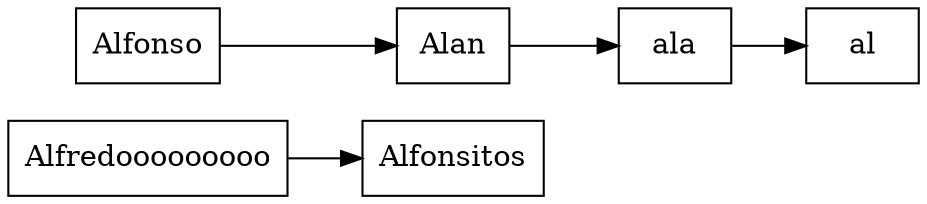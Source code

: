 digraph a{
rankdir = LR
node[shape = box]
Alfredooooooooo->Alfonsitos
ala->al
Alan->ala
Alfonso->Alan

}
